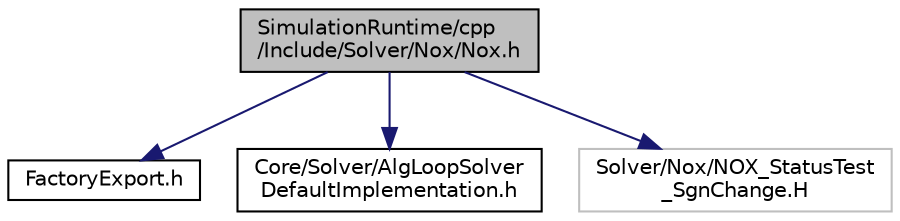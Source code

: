 digraph "SimulationRuntime/cpp/Include/Solver/Nox/Nox.h"
{
  edge [fontname="Helvetica",fontsize="10",labelfontname="Helvetica",labelfontsize="10"];
  node [fontname="Helvetica",fontsize="10",shape=record];
  Node0 [label="SimulationRuntime/cpp\l/Include/Solver/Nox/Nox.h",height=0.2,width=0.4,color="black", fillcolor="grey75", style="filled", fontcolor="black"];
  Node0 -> Node1 [color="midnightblue",fontsize="10",style="solid",fontname="Helvetica"];
  Node1 [label="FactoryExport.h",height=0.2,width=0.4,color="black", fillcolor="white", style="filled",URL="$d6/dda/_solver_2_nox_2_factory_export_8h.html"];
  Node0 -> Node2 [color="midnightblue",fontsize="10",style="solid",fontname="Helvetica"];
  Node2 [label="Core/Solver/AlgLoopSolver\lDefaultImplementation.h",height=0.2,width=0.4,color="black", fillcolor="white", style="filled",URL="$de/dd6/_alg_loop_solver_default_implementation_8h.html"];
  Node0 -> Node3 [color="midnightblue",fontsize="10",style="solid",fontname="Helvetica"];
  Node3 [label="Solver/Nox/NOX_StatusTest\l_SgnChange.H",height=0.2,width=0.4,color="grey75", fillcolor="white", style="filled"];
}
